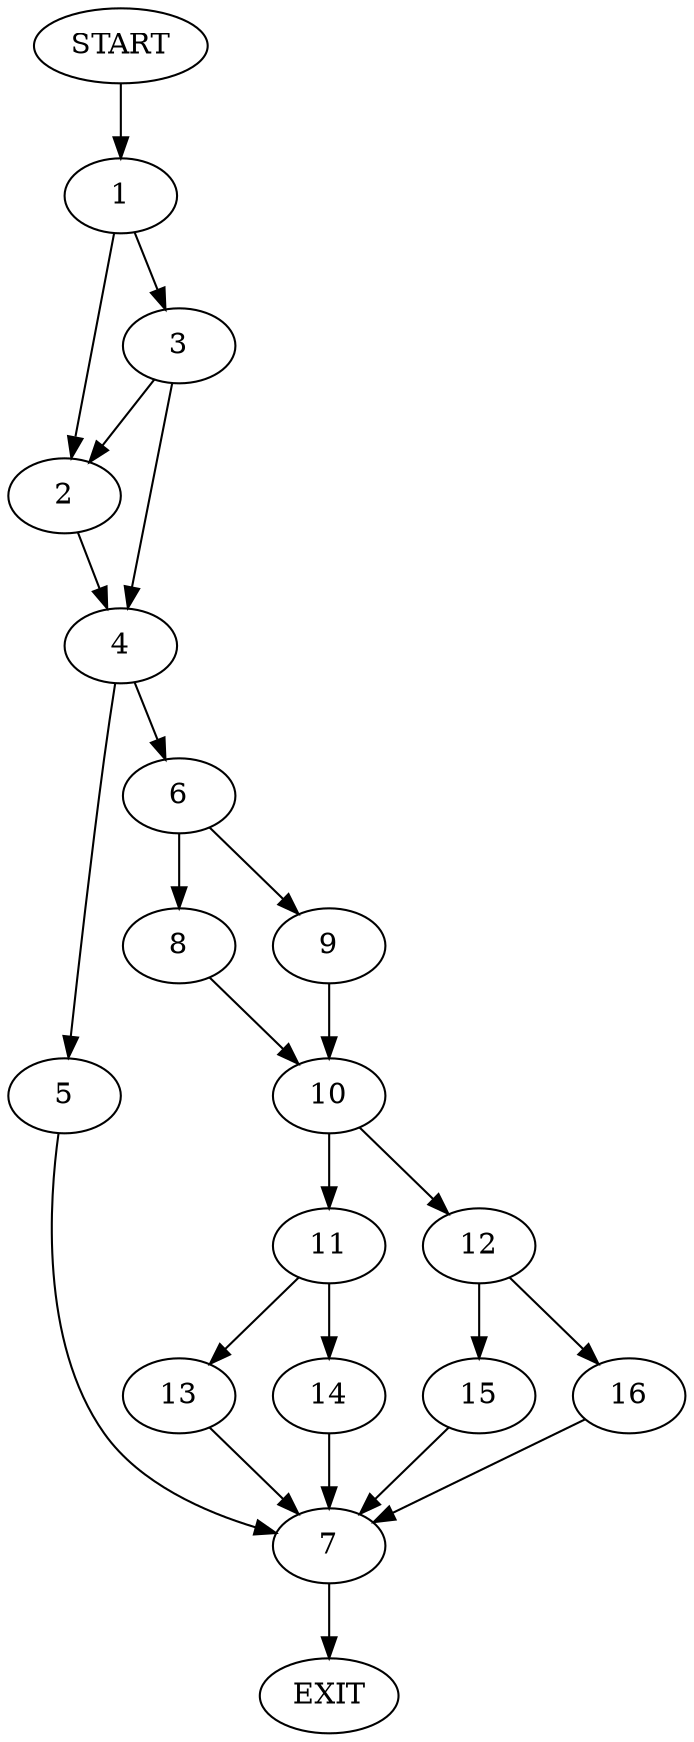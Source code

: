 digraph {
0 [label="START"];
1;
2;
3;
4;
5;
6;
7;
8;
9;
10;
11;
12;
13;
14;
15;
16;
17 [label="EXIT"];
0 -> 1;
1 -> 2;
1 -> 3;
2 -> 4;
3 -> 4;
3 -> 2;
4 -> 5;
4 -> 6;
5 -> 7;
6 -> 8;
6 -> 9;
7 -> 17;
9 -> 10;
8 -> 10;
10 -> 11;
10 -> 12;
11 -> 13;
11 -> 14;
12 -> 15;
12 -> 16;
15 -> 7;
16 -> 7;
13 -> 7;
14 -> 7;
}